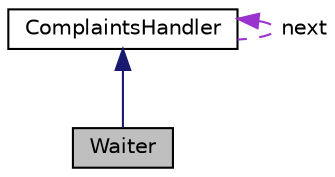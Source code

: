 digraph "Waiter"
{
 // LATEX_PDF_SIZE
  edge [fontname="Helvetica",fontsize="10",labelfontname="Helvetica",labelfontsize="10"];
  node [fontname="Helvetica",fontsize="10",shape=record];
  Node1 [label="Waiter",height=0.2,width=0.4,color="black", fillcolor="grey75", style="filled", fontcolor="black",tooltip="One of the handler responsible for handling customer complaints."];
  Node2 -> Node1 [dir="back",color="midnightblue",fontsize="10",style="solid",fontname="Helvetica"];
  Node2 [label="ComplaintsHandler",height=0.2,width=0.4,color="black", fillcolor="white", style="filled",URL="$classComplaintsHandler.html",tooltip="Base class for ComplaintsHandlers responsible for handling customer complaints."];
  Node2 -> Node2 [dir="back",color="darkorchid3",fontsize="10",style="dashed",label=" next" ,fontname="Helvetica"];
}

